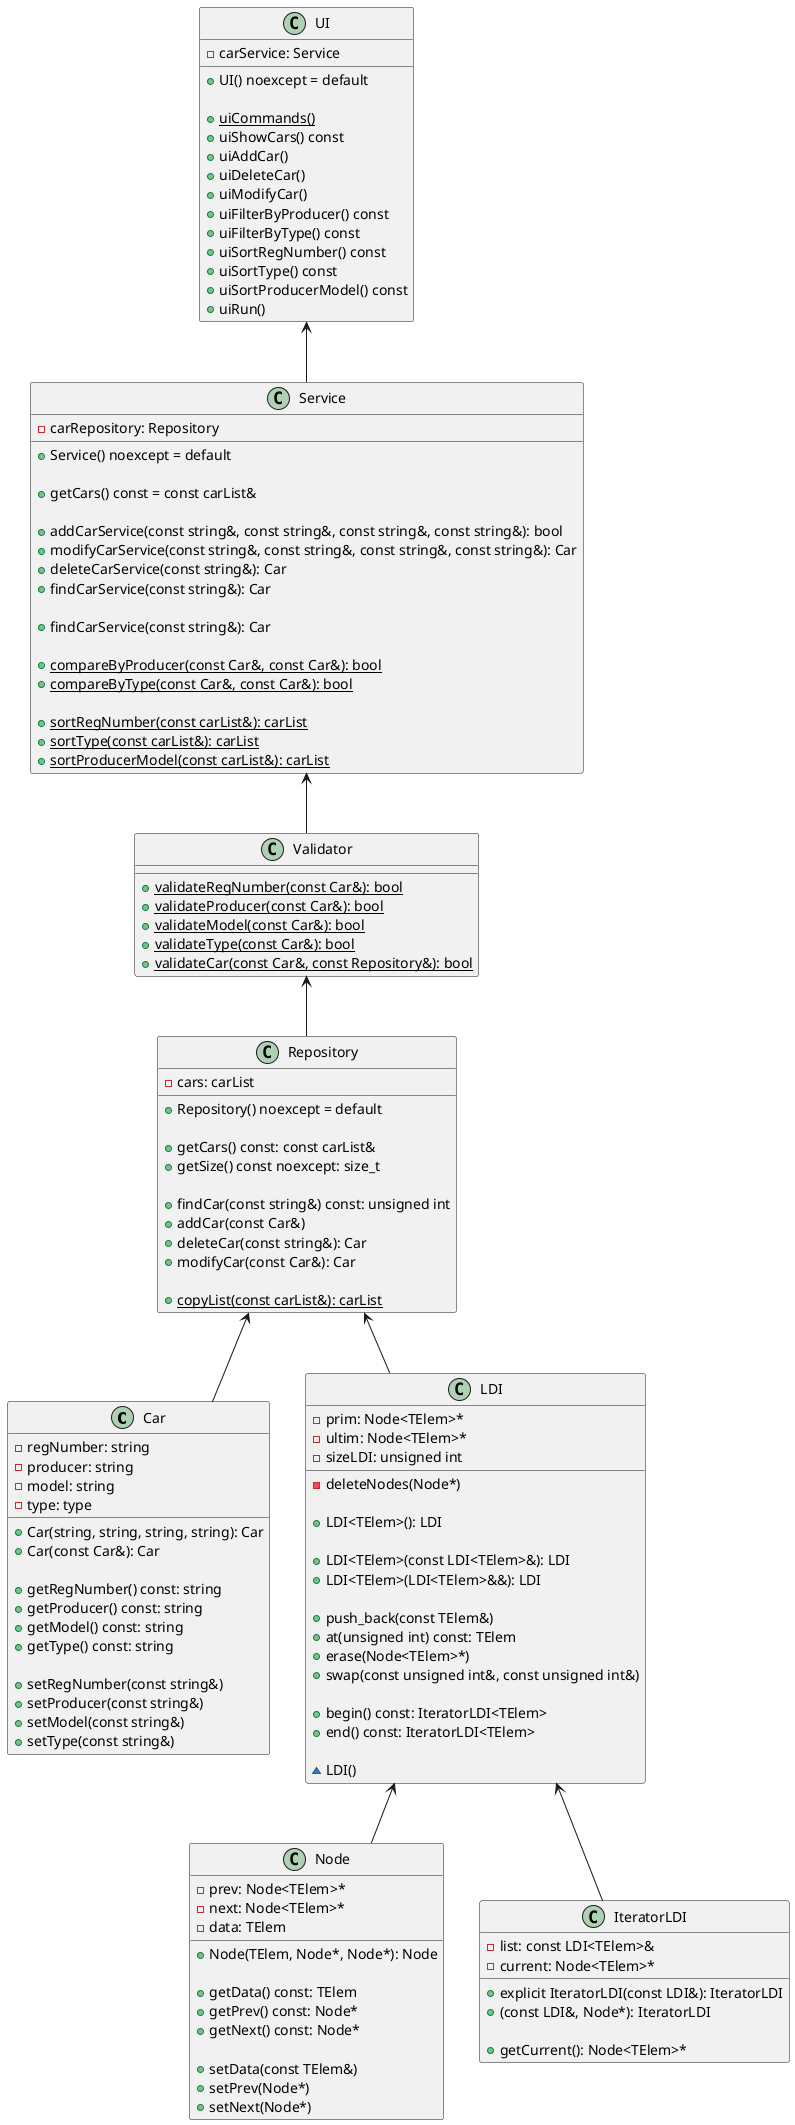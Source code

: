 @startuml
'https://plantuml.com/class-diagram

class Car {
    {field}-regNumber: string
    {field}-producer: string
    {field}-model: string
    {field}-type: type

    {method}+Car(string, string, string, string): Car
    {method}+Car(const Car&): Car

    {method}+getRegNumber() const: string
    {method}+getProducer() const: string
    {method}+getModel() const: string
    {method}+getType() const: string

    {method}+setRegNumber(const string&)
    {method}+setProducer(const string&)
    {method}+setModel(const string&)
    {method}+setType(const string&)
}

class Validator {
    {static}{method}+validateRegNumber(const Car&): bool
    {static}{method}+validateProducer(const Car&): bool
    {static}{method}+validateModel(const Car&): bool
    {static}{method}+validateType(const Car&): bool
    {static}{method}+validateCar(const Car&, const Repository&): bool
}

class Repository {
    {field}-cars: carList

    {method}+Repository() noexcept = default

    {method}+getCars() const: const carList&
    {method}+getSize() const noexcept: size_t

    {method}+findCar(const string&) const: unsigned int
    {method}+addCar(const Car&)
    {method}+deleteCar(const string&): Car
    {method}+modifyCar(const Car&): Car

    {static}{method}+copyList(const carList&): carList
}

class Service {
    {field}-carRepository: Repository

    {method}+Service() noexcept = default

    {method}+getCars() const = const carList&

    {method}+addCarService(const string&, const string&, const string&, const string&): bool
    {method}+modifyCarService(const string&, const string&, const string&, const string&): Car
    {method}+deleteCarService(const string&): Car
    {method}+findCarService(const string&): Car

    {method}+findCarService(const string&): Car

    {static}{method}+compareByProducer(const Car&, const Car&): bool
    {static}{method}+compareByType(const Car&, const Car&): bool

    {static}{method}+sortRegNumber(const carList&): carList
    {static}{method}+sortType(const carList&): carList
    {static}{method}+sortProducerModel(const carList&): carList
}

class UI {
    {field}-carService: Service

    {method}+UI() noexcept = default

    {static}{method}+uiCommands()
    {method}+uiShowCars() const
    {method}+uiAddCar()
    {method}+uiDeleteCar()
    {method}+uiModifyCar()
    {method}+uiFilterByProducer() const
    {method}+uiFilterByType() const
    {method}+uiSortRegNumber() const
    {method}+uiSortType() const
    {method}+uiSortProducerModel() const
    {method}+uiRun()
}

class Node {
    {field}-prev: Node<TElem>*
    {field}-next: Node<TElem>*
    {field}-data: TElem

    {method}+Node(TElem, Node*, Node*): Node

    {method}+getData() const: TElem
    {method}+getPrev() const: Node*
    {method}+getNext() const: Node*

    {method}+setData(const TElem&)
    {method}+setPrev(Node*)
    {method}+setNext(Node*)
}

class LDI{
    {field}-prim: Node<TElem>*
    {field}-ultim: Node<TElem>*
    {field}-sizeLDI: unsigned int

    {method}-deleteNodes(Node*)

    {method}+LDI<TElem>(): LDI

    {method}+LDI<TElem>(const LDI<TElem>&): LDI
    {method}+LDI<TElem>(LDI<TElem>&&): LDI

    {method}+push_back(const TElem&)
    {method}+at(unsigned int) const: TElem
    {method}+erase(Node<TElem>*)
    {method}+swap(const unsigned int&, const unsigned int&)

    {method}+begin() const: IteratorLDI<TElem>
    {method}+end() const: IteratorLDI<TElem>

    ~LDI()
}

class IteratorLDI {
    {field}-list: const LDI<TElem>&
    {field}-current: Node<TElem>*

    {method}+explicit IteratorLDI(const LDI&): IteratorLDI
    {method}+(const LDI&, Node*): IteratorLDI

    {method}+getCurrent(): Node<TElem>*
}

LDI <-- IteratorLDI
LDI <-- Node
Repository <-- LDI
Repository <-- Car
Validator <-- Repository
Service <-- Validator
UI <-- Service

@enduml